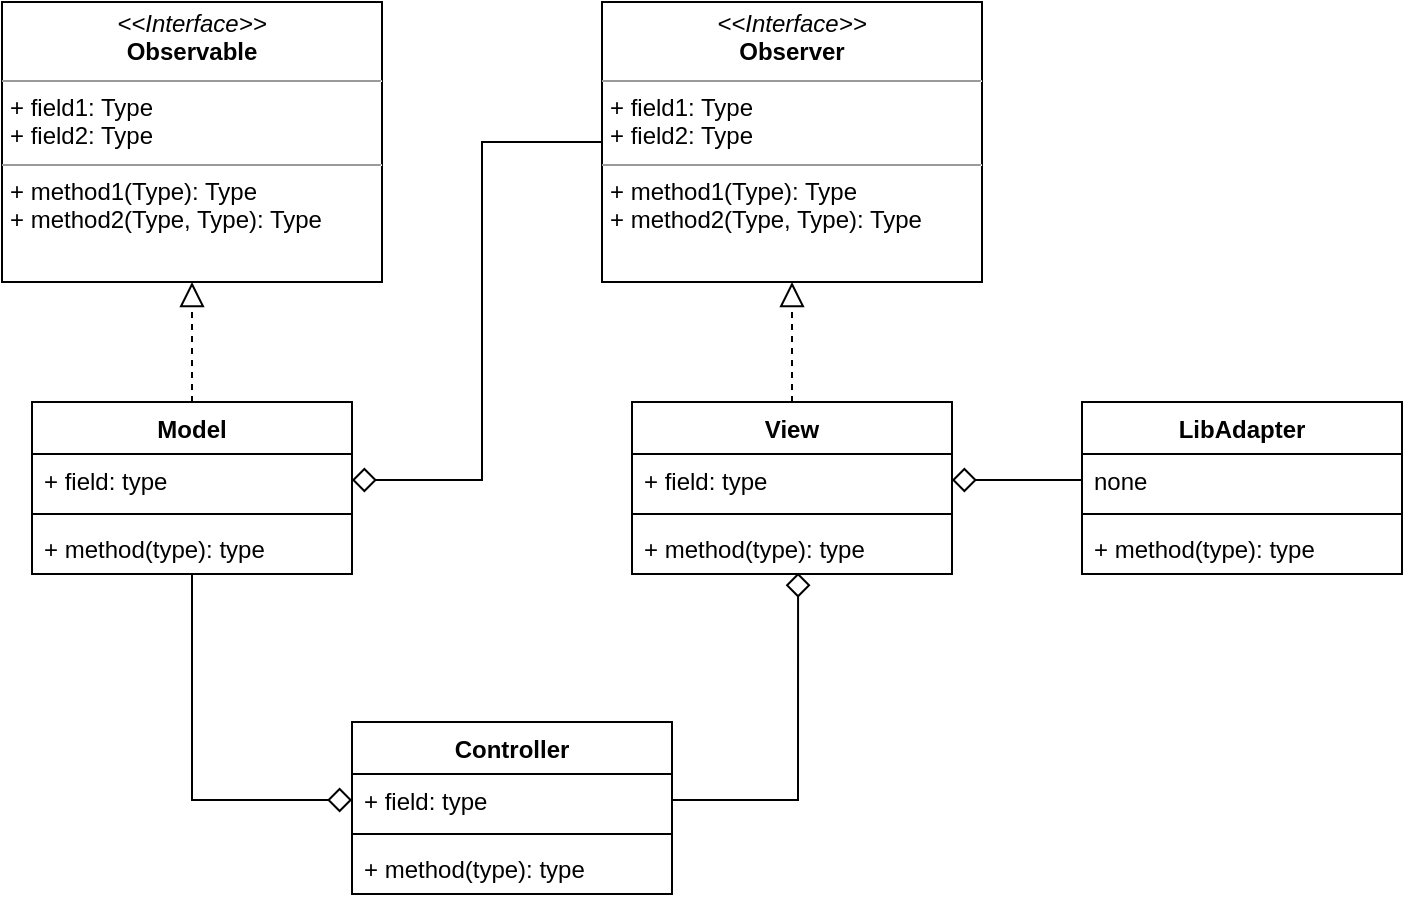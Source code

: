 <mxfile version="13.10.9" type="device"><diagram name="Page-1" id="c4acf3e9-155e-7222-9cf6-157b1a14988f"><mxGraphModel dx="1038" dy="548" grid="1" gridSize="10" guides="1" tooltips="1" connect="1" arrows="1" fold="1" page="1" pageScale="1" pageWidth="850" pageHeight="1100" background="#ffffff" math="0" shadow="0"><root><mxCell id="0"/><mxCell id="1" parent="0"/><mxCell id="KTNRgxuwOQgZnqCukpZo-1" style="edgeStyle=orthogonalEdgeStyle;rounded=0;orthogonalLoop=1;jettySize=auto;html=1;entryX=1;entryY=0.5;entryDx=0;entryDy=0;endArrow=diamond;endFill=0;endSize=10;" edge="1" parent="1" source="mBGUmBuAOcNX1WwFp6Ly-5" target="mBGUmBuAOcNX1WwFp6Ly-9"><mxGeometry relative="1" as="geometry"><Array as="points"><mxPoint x="460" y="110"/><mxPoint x="460" y="279"/></Array></mxGeometry></mxCell><mxCell id="mBGUmBuAOcNX1WwFp6Ly-5" value="&lt;p style=&quot;margin: 0px ; margin-top: 4px ; text-align: center&quot;&gt;&lt;i&gt;&amp;lt;&amp;lt;Interface&amp;gt;&amp;gt;&lt;/i&gt;&lt;br&gt;&lt;b&gt;Observer&lt;/b&gt;&lt;/p&gt;&lt;hr size=&quot;1&quot;&gt;&lt;p style=&quot;margin: 0px ; margin-left: 4px&quot;&gt;+ field1: Type&lt;br&gt;+ field2: Type&lt;/p&gt;&lt;hr size=&quot;1&quot;&gt;&lt;p style=&quot;margin: 0px ; margin-left: 4px&quot;&gt;+ method1(Type): Type&lt;br&gt;+ method2(Type, Type): Type&lt;/p&gt;" style="verticalAlign=top;align=left;overflow=fill;fontSize=12;fontFamily=Helvetica;html=1;" parent="1" vertex="1"><mxGeometry x="520" y="40" width="190" height="140" as="geometry"/></mxCell><mxCell id="mBGUmBuAOcNX1WwFp6Ly-6" value="&lt;p style=&quot;margin: 0px ; margin-top: 4px ; text-align: center&quot;&gt;&lt;i&gt;&amp;lt;&amp;lt;Interface&amp;gt;&amp;gt;&lt;/i&gt;&lt;br&gt;&lt;b&gt;Observable&lt;/b&gt;&lt;/p&gt;&lt;hr size=&quot;1&quot;&gt;&lt;p style=&quot;margin: 0px ; margin-left: 4px&quot;&gt;+ field1: Type&lt;br&gt;+ field2: Type&lt;/p&gt;&lt;hr size=&quot;1&quot;&gt;&lt;p style=&quot;margin: 0px ; margin-left: 4px&quot;&gt;+ method1(Type): Type&lt;br&gt;+ method2(Type, Type): Type&lt;/p&gt;" style="verticalAlign=top;align=left;overflow=fill;fontSize=12;fontFamily=Helvetica;html=1;" parent="1" vertex="1"><mxGeometry x="220" y="40" width="190" height="140" as="geometry"/></mxCell><mxCell id="mBGUmBuAOcNX1WwFp6Ly-12" style="edgeStyle=orthogonalEdgeStyle;rounded=0;orthogonalLoop=1;jettySize=auto;html=1;entryX=0.5;entryY=1;entryDx=0;entryDy=0;endArrow=block;endFill=0;endSize=10;dashed=1;" parent="1" source="mBGUmBuAOcNX1WwFp6Ly-8" target="mBGUmBuAOcNX1WwFp6Ly-6" edge="1"><mxGeometry relative="1" as="geometry"/></mxCell><mxCell id="mBGUmBuAOcNX1WwFp6Ly-27" style="edgeStyle=orthogonalEdgeStyle;rounded=0;orthogonalLoop=1;jettySize=auto;html=1;entryX=0;entryY=0.5;entryDx=0;entryDy=0;endArrow=diamond;endFill=0;endSize=10;" parent="1" source="mBGUmBuAOcNX1WwFp6Ly-8" target="mBGUmBuAOcNX1WwFp6Ly-24" edge="1"><mxGeometry relative="1" as="geometry"/></mxCell><mxCell id="mBGUmBuAOcNX1WwFp6Ly-8" value="Model" style="swimlane;fontStyle=1;align=center;verticalAlign=top;childLayout=stackLayout;horizontal=1;startSize=26;horizontalStack=0;resizeParent=1;resizeParentMax=0;resizeLast=0;collapsible=1;marginBottom=0;" parent="1" vertex="1"><mxGeometry x="235" y="240" width="160" height="86" as="geometry"/></mxCell><mxCell id="mBGUmBuAOcNX1WwFp6Ly-9" value="+ field: type" style="text;strokeColor=none;fillColor=none;align=left;verticalAlign=top;spacingLeft=4;spacingRight=4;overflow=hidden;rotatable=0;points=[[0,0.5],[1,0.5]];portConstraint=eastwest;" parent="mBGUmBuAOcNX1WwFp6Ly-8" vertex="1"><mxGeometry y="26" width="160" height="26" as="geometry"/></mxCell><mxCell id="mBGUmBuAOcNX1WwFp6Ly-10" value="" style="line;strokeWidth=1;fillColor=none;align=left;verticalAlign=middle;spacingTop=-1;spacingLeft=3;spacingRight=3;rotatable=0;labelPosition=right;points=[];portConstraint=eastwest;" parent="mBGUmBuAOcNX1WwFp6Ly-8" vertex="1"><mxGeometry y="52" width="160" height="8" as="geometry"/></mxCell><mxCell id="mBGUmBuAOcNX1WwFp6Ly-11" value="+ method(type): type" style="text;strokeColor=none;fillColor=none;align=left;verticalAlign=top;spacingLeft=4;spacingRight=4;overflow=hidden;rotatable=0;points=[[0,0.5],[1,0.5]];portConstraint=eastwest;" parent="mBGUmBuAOcNX1WwFp6Ly-8" vertex="1"><mxGeometry y="60" width="160" height="26" as="geometry"/></mxCell><mxCell id="mBGUmBuAOcNX1WwFp6Ly-17" style="edgeStyle=orthogonalEdgeStyle;rounded=0;orthogonalLoop=1;jettySize=auto;html=1;entryX=0.5;entryY=1;entryDx=0;entryDy=0;endArrow=block;endFill=0;endSize=10;dashed=1;" parent="1" source="mBGUmBuAOcNX1WwFp6Ly-13" target="mBGUmBuAOcNX1WwFp6Ly-5" edge="1"><mxGeometry relative="1" as="geometry"/></mxCell><mxCell id="mBGUmBuAOcNX1WwFp6Ly-13" value="View" style="swimlane;fontStyle=1;align=center;verticalAlign=top;childLayout=stackLayout;horizontal=1;startSize=26;horizontalStack=0;resizeParent=1;resizeParentMax=0;resizeLast=0;collapsible=1;marginBottom=0;" parent="1" vertex="1"><mxGeometry x="535" y="240" width="160" height="86" as="geometry"/></mxCell><mxCell id="mBGUmBuAOcNX1WwFp6Ly-14" value="+ field: type" style="text;strokeColor=none;fillColor=none;align=left;verticalAlign=top;spacingLeft=4;spacingRight=4;overflow=hidden;rotatable=0;points=[[0,0.5],[1,0.5]];portConstraint=eastwest;" parent="mBGUmBuAOcNX1WwFp6Ly-13" vertex="1"><mxGeometry y="26" width="160" height="26" as="geometry"/></mxCell><mxCell id="mBGUmBuAOcNX1WwFp6Ly-15" value="" style="line;strokeWidth=1;fillColor=none;align=left;verticalAlign=middle;spacingTop=-1;spacingLeft=3;spacingRight=3;rotatable=0;labelPosition=right;points=[];portConstraint=eastwest;" parent="mBGUmBuAOcNX1WwFp6Ly-13" vertex="1"><mxGeometry y="52" width="160" height="8" as="geometry"/></mxCell><mxCell id="mBGUmBuAOcNX1WwFp6Ly-16" value="+ method(type): type" style="text;strokeColor=none;fillColor=none;align=left;verticalAlign=top;spacingLeft=4;spacingRight=4;overflow=hidden;rotatable=0;points=[[0,0.5],[1,0.5]];portConstraint=eastwest;" parent="mBGUmBuAOcNX1WwFp6Ly-13" vertex="1"><mxGeometry y="60" width="160" height="26" as="geometry"/></mxCell><mxCell id="mBGUmBuAOcNX1WwFp6Ly-18" value="LibAdapter" style="swimlane;fontStyle=1;align=center;verticalAlign=top;childLayout=stackLayout;horizontal=1;startSize=26;horizontalStack=0;resizeParent=1;resizeParentMax=0;resizeLast=0;collapsible=1;marginBottom=0;" parent="1" vertex="1"><mxGeometry x="760" y="240" width="160" height="86" as="geometry"/></mxCell><mxCell id="mBGUmBuAOcNX1WwFp6Ly-19" value="none" style="text;strokeColor=none;fillColor=none;align=left;verticalAlign=top;spacingLeft=4;spacingRight=4;overflow=hidden;rotatable=0;points=[[0,0.5],[1,0.5]];portConstraint=eastwest;" parent="mBGUmBuAOcNX1WwFp6Ly-18" vertex="1"><mxGeometry y="26" width="160" height="26" as="geometry"/></mxCell><mxCell id="mBGUmBuAOcNX1WwFp6Ly-20" value="" style="line;strokeWidth=1;fillColor=none;align=left;verticalAlign=middle;spacingTop=-1;spacingLeft=3;spacingRight=3;rotatable=0;labelPosition=right;points=[];portConstraint=eastwest;" parent="mBGUmBuAOcNX1WwFp6Ly-18" vertex="1"><mxGeometry y="52" width="160" height="8" as="geometry"/></mxCell><mxCell id="mBGUmBuAOcNX1WwFp6Ly-21" value="+ method(type): type" style="text;strokeColor=none;fillColor=none;align=left;verticalAlign=top;spacingLeft=4;spacingRight=4;overflow=hidden;rotatable=0;points=[[0,0.5],[1,0.5]];portConstraint=eastwest;" parent="mBGUmBuAOcNX1WwFp6Ly-18" vertex="1"><mxGeometry y="60" width="160" height="26" as="geometry"/></mxCell><mxCell id="mBGUmBuAOcNX1WwFp6Ly-22" style="edgeStyle=orthogonalEdgeStyle;rounded=0;orthogonalLoop=1;jettySize=auto;html=1;entryX=1;entryY=0.5;entryDx=0;entryDy=0;endArrow=diamond;endFill=0;endSize=10;" parent="1" source="mBGUmBuAOcNX1WwFp6Ly-19" target="mBGUmBuAOcNX1WwFp6Ly-14" edge="1"><mxGeometry relative="1" as="geometry"/></mxCell><mxCell id="mBGUmBuAOcNX1WwFp6Ly-23" value="Controller" style="swimlane;fontStyle=1;align=center;verticalAlign=top;childLayout=stackLayout;horizontal=1;startSize=26;horizontalStack=0;resizeParent=1;resizeParentMax=0;resizeLast=0;collapsible=1;marginBottom=0;" parent="1" vertex="1"><mxGeometry x="395" y="400" width="160" height="86" as="geometry"/></mxCell><mxCell id="mBGUmBuAOcNX1WwFp6Ly-24" value="+ field: type" style="text;strokeColor=none;fillColor=none;align=left;verticalAlign=top;spacingLeft=4;spacingRight=4;overflow=hidden;rotatable=0;points=[[0,0.5],[1,0.5]];portConstraint=eastwest;" parent="mBGUmBuAOcNX1WwFp6Ly-23" vertex="1"><mxGeometry y="26" width="160" height="26" as="geometry"/></mxCell><mxCell id="mBGUmBuAOcNX1WwFp6Ly-25" value="" style="line;strokeWidth=1;fillColor=none;align=left;verticalAlign=middle;spacingTop=-1;spacingLeft=3;spacingRight=3;rotatable=0;labelPosition=right;points=[];portConstraint=eastwest;" parent="mBGUmBuAOcNX1WwFp6Ly-23" vertex="1"><mxGeometry y="52" width="160" height="8" as="geometry"/></mxCell><mxCell id="mBGUmBuAOcNX1WwFp6Ly-26" value="+ method(type): type" style="text;strokeColor=none;fillColor=none;align=left;verticalAlign=top;spacingLeft=4;spacingRight=4;overflow=hidden;rotatable=0;points=[[0,0.5],[1,0.5]];portConstraint=eastwest;" parent="mBGUmBuAOcNX1WwFp6Ly-23" vertex="1"><mxGeometry y="60" width="160" height="26" as="geometry"/></mxCell><mxCell id="mBGUmBuAOcNX1WwFp6Ly-28" style="edgeStyle=orthogonalEdgeStyle;rounded=0;orthogonalLoop=1;jettySize=auto;html=1;entryX=0.519;entryY=0.977;entryDx=0;entryDy=0;entryPerimeter=0;endArrow=diamond;endFill=0;endSize=10;" parent="1" source="mBGUmBuAOcNX1WwFp6Ly-24" target="mBGUmBuAOcNX1WwFp6Ly-16" edge="1"><mxGeometry relative="1" as="geometry"/></mxCell></root></mxGraphModel></diagram></mxfile>